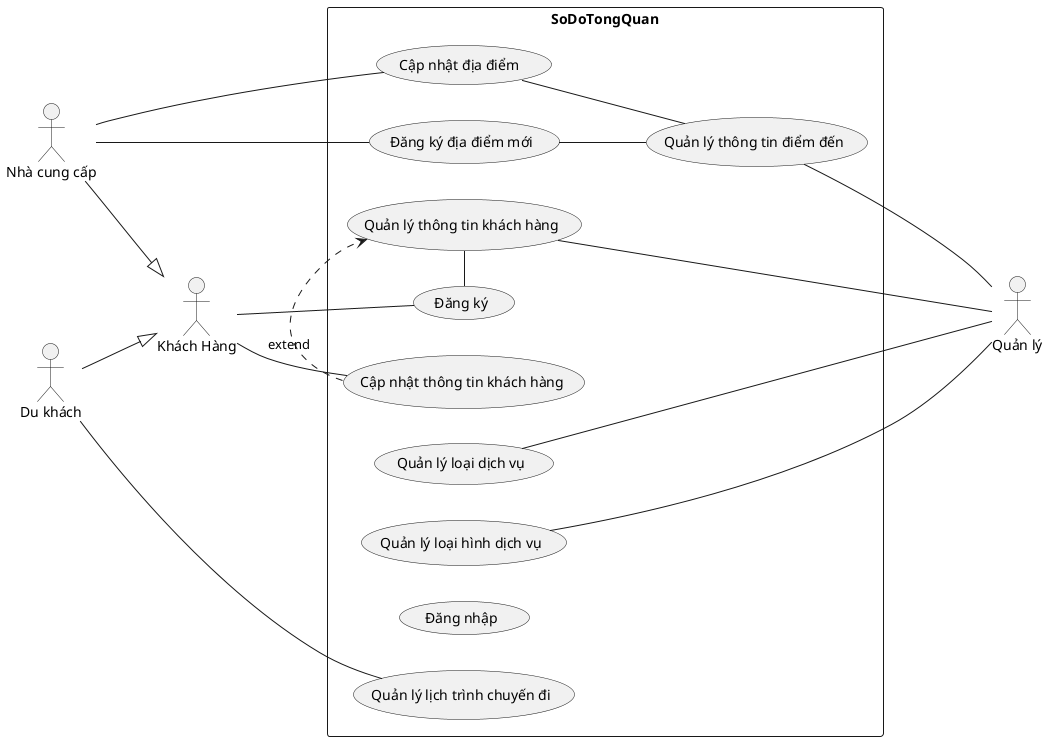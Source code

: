@startuml SoDoUC
left to right direction
actor "Quản lý" as QL
actor "Khách Hàng" as KH
actor "Nhà cung cấp" as NCC
actor "Du khách" as DKhach


rectangle  SoDoTongQuan{
  usecase "Quản lý loại dịch vụ" as QLLDV
  usecase "Quản lý loại hình dịch vụ" as QLLHDV
  usecase "Quản lý thông tin điểm đến" as QLTTDD

  usecase "Cập nhật địa điểm " as CapNhat_TTDD
  usecase "Đăng ký địa điểm mới" as Them_TTDD
  usecase "Cập nhật thông tin khách hàng" as CapNhat_TTKH

  usecase "Quản lý thông tin khách hàng" as QLTTKH
  usecase "Đăng ký" as DKy
  usecase "Đăng nhập" as DNhap
  usecase "Quản lý lịch trình chuyến đi" as QLCD
  
}
CapNhat_TTDD -- QLTTDD
Them_TTDD -- QLTTDD
QLTTKH - DKy
CapNhat_TTKH .> QLTTKH : extend

KH -- CapNhat_TTKH
KH -- DKy

QLTTDD - QL
QLLHDV ---- QL
QLTTKH - QL
QLLDV -- QL



NCC --|> KH

DKhach --|> KH

NCC - CapNhat_TTDD
NCC - Them_TTDD


DKhach -- QLCD

@enduml
